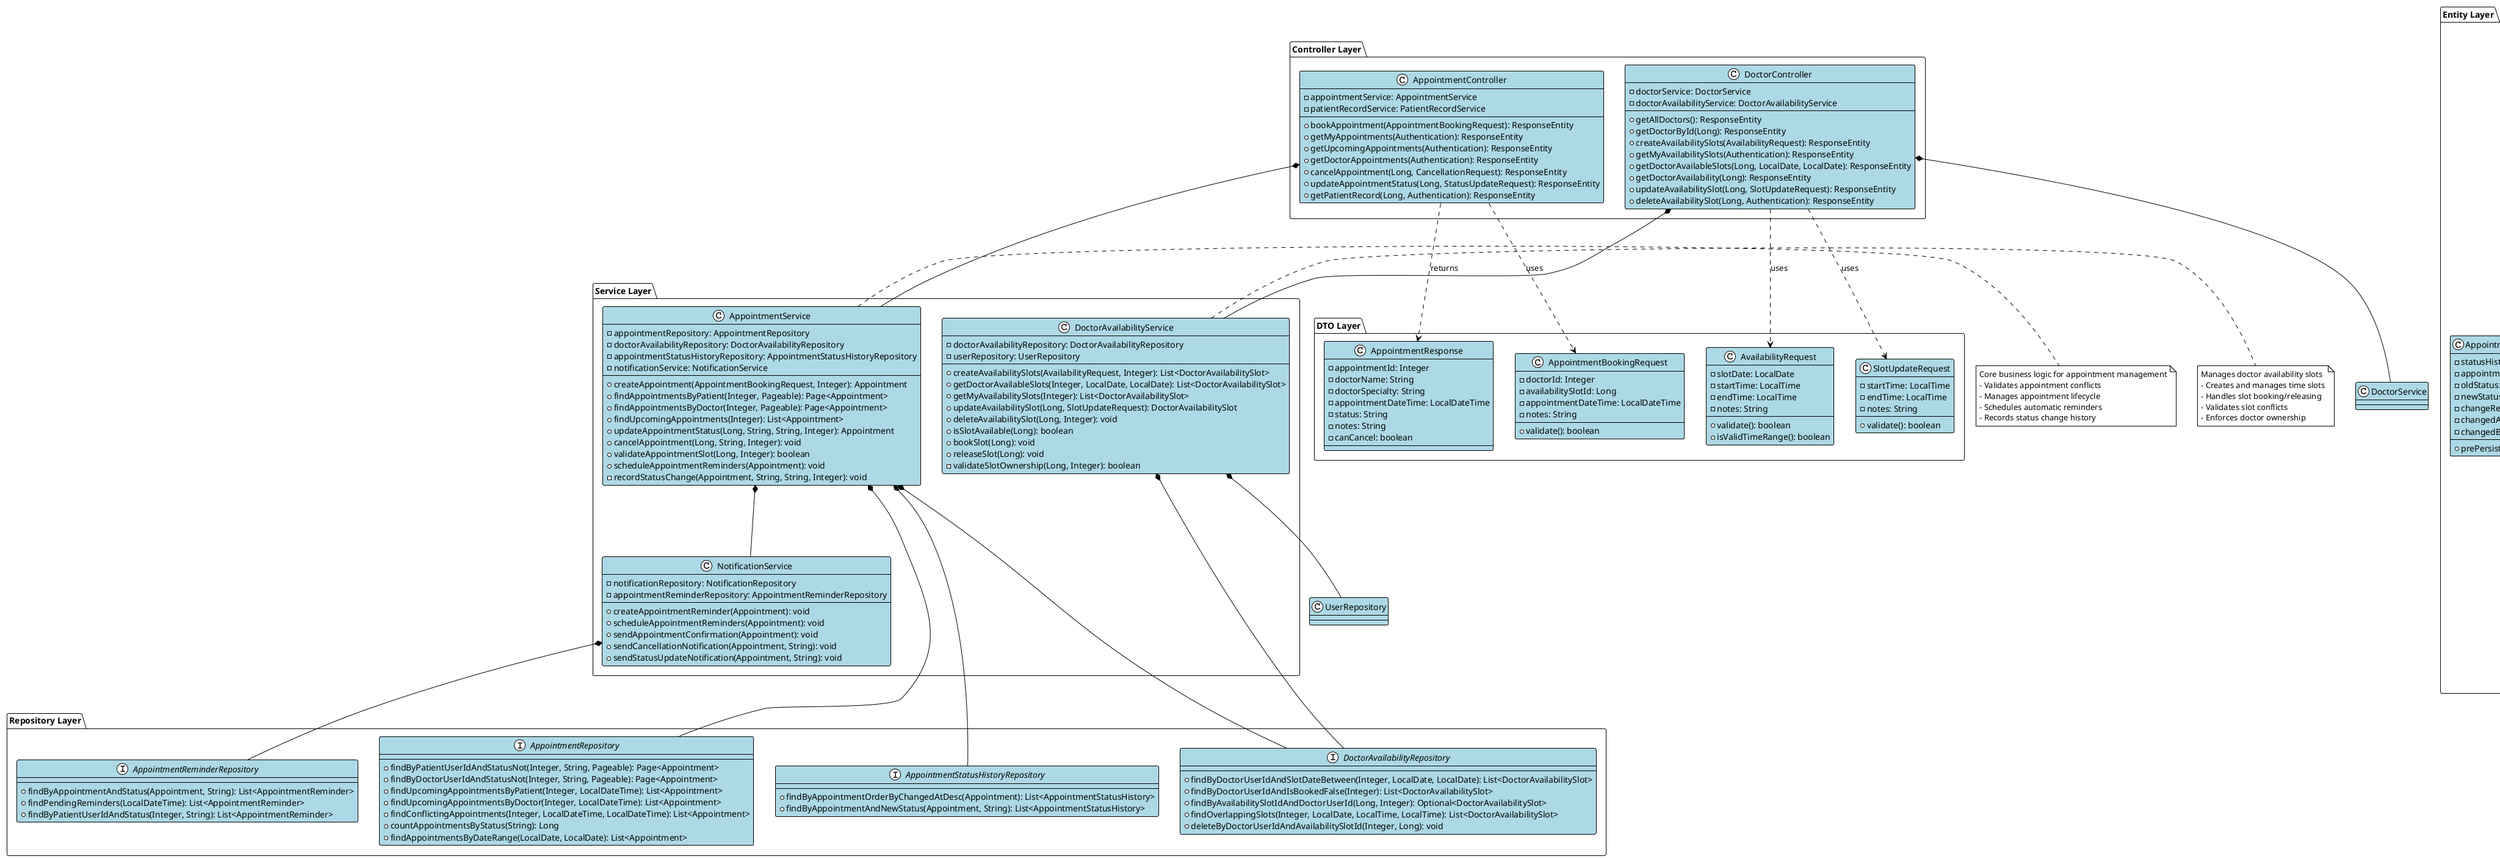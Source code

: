 @startuml
!theme plain
skinparam backgroundColor white
skinparam classBackgroundColor lightblue
skinparam interfaceBackgroundColor lightgreen

package "Controller Layer" {
    class AppointmentController {
        -appointmentService: AppointmentService
        -patientRecordService: PatientRecordService
        +bookAppointment(AppointmentBookingRequest): ResponseEntity
        +getMyAppointments(Authentication): ResponseEntity
        +getUpcomingAppointments(Authentication): ResponseEntity
        +getDoctorAppointments(Authentication): ResponseEntity
        +cancelAppointment(Long, CancellationRequest): ResponseEntity
        +updateAppointmentStatus(Long, StatusUpdateRequest): ResponseEntity
        +getPatientRecord(Long, Authentication): ResponseEntity
    }
    
    class DoctorController {
        -doctorService: DoctorService
        -doctorAvailabilityService: DoctorAvailabilityService
        +getAllDoctors(): ResponseEntity
        +getDoctorById(Long): ResponseEntity
        +createAvailabilitySlots(AvailabilityRequest): ResponseEntity
        +getMyAvailabilitySlots(Authentication): ResponseEntity
        +getDoctorAvailableSlots(Long, LocalDate, LocalDate): ResponseEntity
        +getDoctorAvailability(Long): ResponseEntity
        +updateAvailabilitySlot(Long, SlotUpdateRequest): ResponseEntity
        +deleteAvailabilitySlot(Long, Authentication): ResponseEntity
    }
}

package "Service Layer" {
    class AppointmentService {
        -appointmentRepository: AppointmentRepository
        -doctorAvailabilityRepository: DoctorAvailabilityRepository
        -appointmentStatusHistoryRepository: AppointmentStatusHistoryRepository
        -notificationService: NotificationService
        +createAppointment(AppointmentBookingRequest, Integer): Appointment
        +findAppointmentsByPatient(Integer, Pageable): Page<Appointment>
        +findAppointmentsByDoctor(Integer, Pageable): Page<Appointment>
        +findUpcomingAppointments(Integer): List<Appointment>
        +updateAppointmentStatus(Long, String, String, Integer): Appointment
        +cancelAppointment(Long, String, Integer): void
        +validateAppointmentSlot(Long, Integer): boolean
        +scheduleAppointmentReminders(Appointment): void
        -recordStatusChange(Appointment, String, String, Integer): void
    }
    
    class DoctorAvailabilityService {
        -doctorAvailabilityRepository: DoctorAvailabilityRepository
        -userRepository: UserRepository
        +createAvailabilitySlots(AvailabilityRequest, Integer): List<DoctorAvailabilitySlot>
        +getDoctorAvailableSlots(Integer, LocalDate, LocalDate): List<DoctorAvailabilitySlot>
        +getMyAvailabilitySlots(Integer): List<DoctorAvailabilitySlot>
        +updateAvailabilitySlot(Long, SlotUpdateRequest): DoctorAvailabilitySlot
        +deleteAvailabilitySlot(Long, Integer): void
        +isSlotAvailable(Long): boolean
        +bookSlot(Long): void
        +releaseSlot(Long): void
        -validateSlotOwnership(Long, Integer): boolean
    }
    
    class NotificationService {
        -notificationRepository: NotificationRepository
        -appointmentReminderRepository: AppointmentReminderRepository
        +createAppointmentReminder(Appointment): void
        +scheduleAppointmentReminders(Appointment): void
        +sendAppointmentConfirmation(Appointment): void
        +sendCancellationNotification(Appointment, String): void
        +sendStatusUpdateNotification(Appointment, String): void
    }
}

package "Entity Layer" {
    class Appointment {
        -appointmentId: Integer
        -patient: User
        -doctor: User
        -availabilitySlot: DoctorAvailabilitySlot
        -appointmentDateTime: LocalDateTime
        -durationMinutes: Integer
        -status: String
        -patientCancellationReason: String
        -doctorCancellationReason: String
        -appointmentNotes: String
        -createdAt: LocalDateTime
        -updatedAt: LocalDateTime
        +prePersist(): void
        +preUpdate(): void
        +isUpcoming(): boolean
        +canBeCancelled(): boolean
    }
    
    class DoctorAvailabilitySlot {
        -availabilitySlotId: Integer
        -doctor: User
        -slotDate: LocalDate
        -startTime: LocalTime
        -endTime: LocalTime
        -isBooked: Boolean
        -notes: String
        -createdAt: LocalDateTime
        -updatedAt: LocalDateTime
        +prePersist(): void
        +preUpdate(): void
        +isAvailable(): boolean
        +getDurationMinutes(): int
        +overlaps(DoctorAvailabilitySlot): boolean
    }
    
    class AppointmentStatusHistory {
        -statusHistoryId: Integer
        -appointment: Appointment
        -oldStatus: String
        -newStatus: String
        -changeReason: String
        -changedAt: LocalDateTime
        -changedBy: User
        +prePersist(): void
    }
    
    class User {
        -userId: Integer
        -username: String
        -email: String
        -firstName: String
        -lastName: String
        -role: Role
        -isActive: Boolean
        +getFullName(): String
        +isDoctor(): boolean
        +isPatient(): boolean
    }
    
    class AppointmentReminder {
        -reminderId: Integer
        -appointment: Appointment
        -patient: User
        -reminderType: String
        -reminderDateTime: LocalDateTime
        -status: String
        -sentAt: LocalDateTime
        -acknowledgedAt: LocalDateTime
        -createdAt: LocalDateTime
        +isOverdue(): boolean
        +canBeSent(): boolean
    }
}

package "Repository Layer" {
    interface AppointmentRepository {
        +findByPatientUserIdAndStatusNot(Integer, String, Pageable): Page<Appointment>
        +findByDoctorUserIdAndStatusNot(Integer, String, Pageable): Page<Appointment>
        +findUpcomingAppointmentsByPatient(Integer, LocalDateTime): List<Appointment>
        +findUpcomingAppointmentsByDoctor(Integer, LocalDateTime): List<Appointment>
        +findConflictingAppointments(Integer, LocalDateTime, LocalDateTime): List<Appointment>
        +countAppointmentsByStatus(String): Long
        +findAppointmentsByDateRange(LocalDate, LocalDate): List<Appointment>
    }
    
    interface DoctorAvailabilityRepository {
        +findByDoctorUserIdAndSlotDateBetween(Integer, LocalDate, LocalDate): List<DoctorAvailabilitySlot>
        +findByDoctorUserIdAndIsBookedFalse(Integer): List<DoctorAvailabilitySlot>
        +findByAvailabilitySlotIdAndDoctorUserId(Long, Integer): Optional<DoctorAvailabilitySlot>
        +findOverlappingSlots(Integer, LocalDate, LocalTime, LocalTime): List<DoctorAvailabilitySlot>
        +deleteByDoctorUserIdAndAvailabilitySlotId(Integer, Long): void
    }
    
    interface AppointmentStatusHistoryRepository {
        +findByAppointmentOrderByChangedAtDesc(Appointment): List<AppointmentStatusHistory>
        +findByAppointmentAndNewStatus(Appointment, String): List<AppointmentStatusHistory>
    }
    
    interface AppointmentReminderRepository {
        +findByAppointmentAndStatus(Appointment, String): List<AppointmentReminder>
        +findPendingReminders(LocalDateTime): List<AppointmentReminder>
        +findByPatientUserIdAndStatus(Integer, String): List<AppointmentReminder>
    }
}

package "DTO Layer" {
    class AppointmentBookingRequest {
        -doctorId: Integer
        -availabilitySlotId: Long
        -appointmentDateTime: LocalDateTime
        -notes: String
        +validate(): boolean
    }
    
    class AppointmentResponse {
        -appointmentId: Integer
        -doctorName: String
        -doctorSpecialty: String
        -appointmentDateTime: LocalDateTime
        -status: String
        -notes: String
        -canCancel: boolean
    }
    
    class AvailabilityRequest {
        -slotDate: LocalDate
        -startTime: LocalTime
        -endTime: LocalTime
        -notes: String
        +validate(): boolean
        +isValidTimeRange(): boolean
    }
    
    class SlotUpdateRequest {
        -startTime: LocalTime
        -endTime: LocalTime
        -notes: String
        +validate(): boolean
    }
}

' Relationships
AppointmentController *-- AppointmentService
DoctorController *-- DoctorAvailabilityService
DoctorController *-- DoctorService

AppointmentService *-- AppointmentRepository
AppointmentService *-- DoctorAvailabilityRepository
AppointmentService *-- AppointmentStatusHistoryRepository
AppointmentService *-- NotificationService

DoctorAvailabilityService *-- DoctorAvailabilityRepository
DoctorAvailabilityService *-- UserRepository

NotificationService *-- AppointmentReminderRepository

Appointment }o--|| User : "patient"
Appointment }o--|| User : "doctor"
Appointment }o--|| DoctorAvailabilitySlot : "uses"
Appointment ||--o{ AppointmentStatusHistory : "has history"
Appointment ||--o{ AppointmentReminder : "generates"

AppointmentStatusHistory }o--|| User : "changed by"
AppointmentReminder }o--|| User : "sent to"

DoctorAvailabilitySlot }o--|| User : "belongs to"

AppointmentController ..> AppointmentBookingRequest : "uses"
AppointmentController ..> AppointmentResponse : "returns"
DoctorController ..> AvailabilityRequest : "uses"
DoctorController ..> SlotUpdateRequest : "uses"

note right of AppointmentService
    Core business logic for appointment management
    - Validates appointment conflicts
    - Manages appointment lifecycle
    - Schedules automatic reminders
    - Records status change history
end note

note right of DoctorAvailabilityService
    Manages doctor availability slots
    - Creates and manages time slots
    - Handles slot booking/releasing
    - Validates slot conflicts
    - Enforces doctor ownership
end note

note right of Appointment
    Main appointment entity
    - Links patient and doctor
    - Tracks appointment status
    - Maintains audit trail
    - Supports cancellation reasons
end note

@enduml